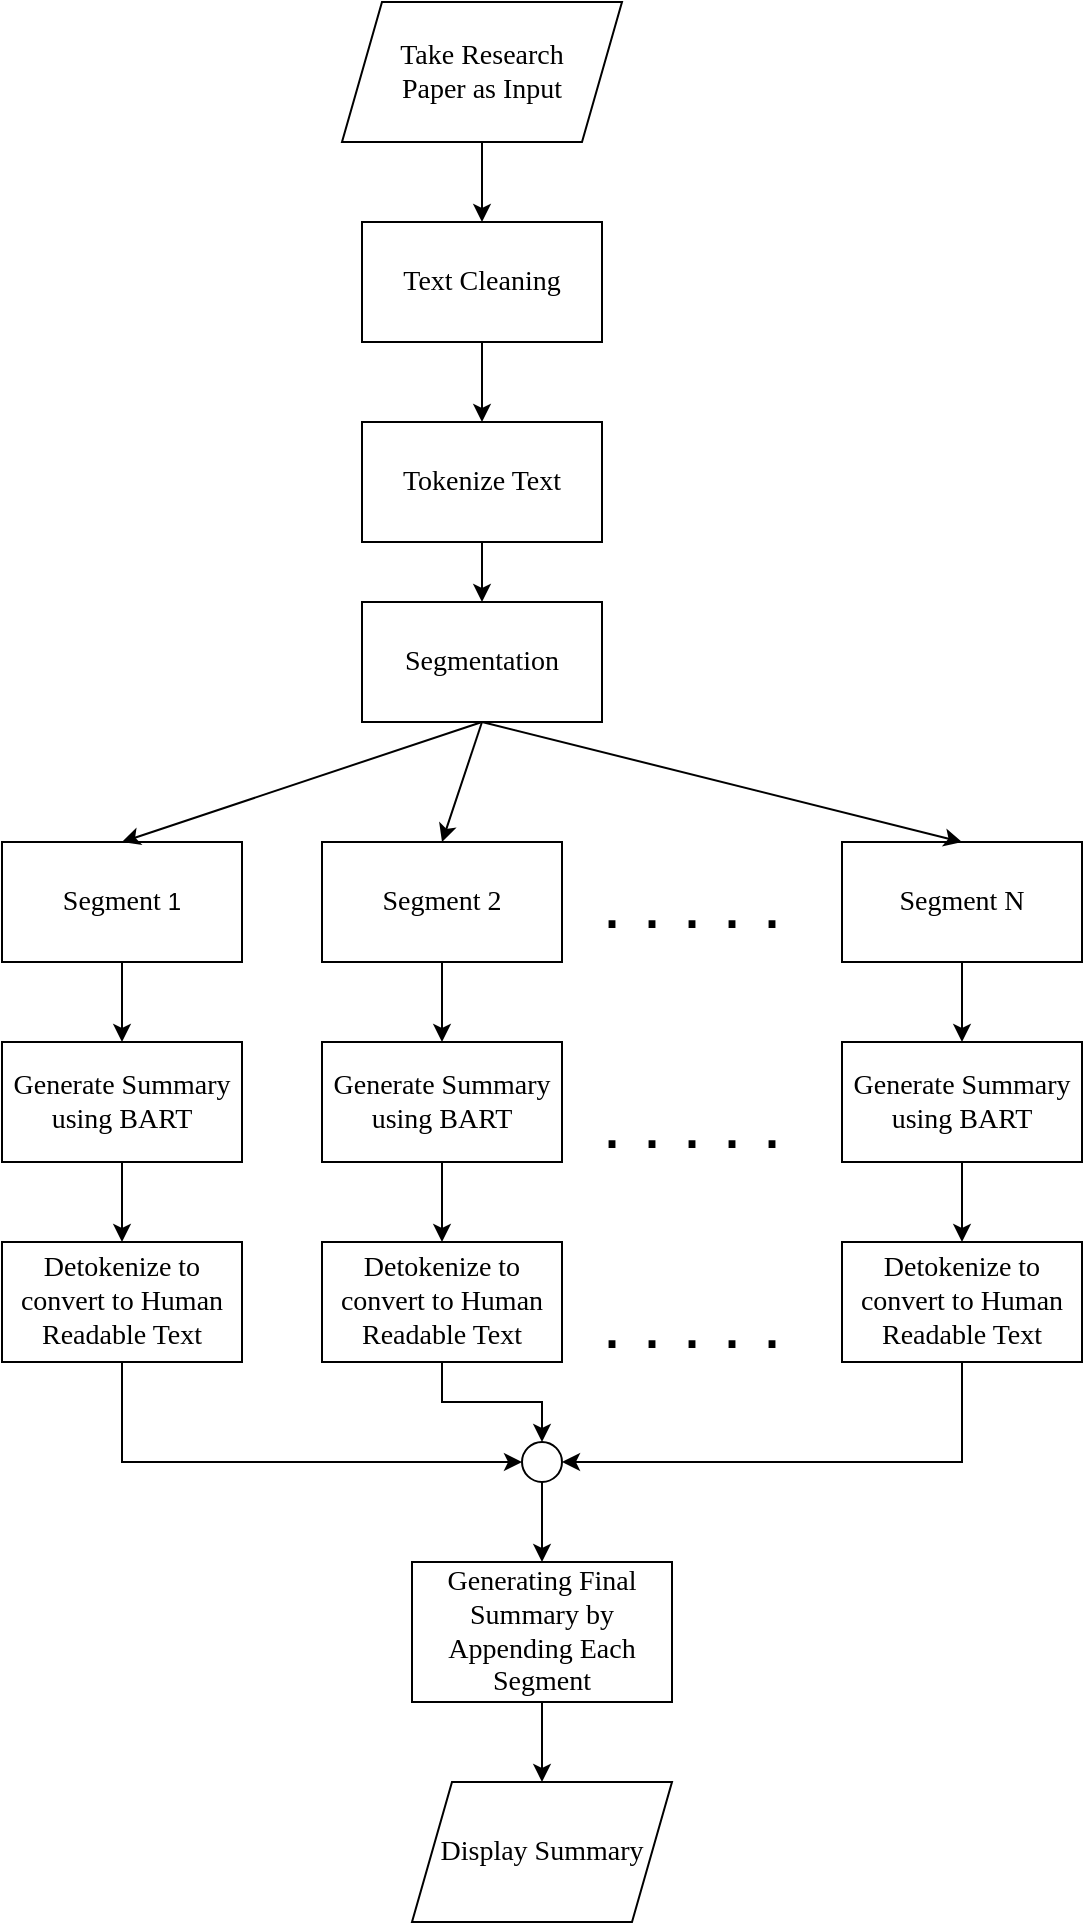 <mxfile version="23.1.5" type="device">
  <diagram name="Page-1" id="cLUbBgvlL3Wy6f__75aF">
    <mxGraphModel dx="1034" dy="557" grid="1" gridSize="10" guides="1" tooltips="1" connect="1" arrows="1" fold="1" page="1" pageScale="1" pageWidth="2336" pageHeight="1654" math="0" shadow="0">
      <root>
        <mxCell id="0" />
        <mxCell id="1" parent="0" />
        <mxCell id="SA7bWT71z3mbzE5flAku-2" value="&lt;font face=&quot;Times New Roman&quot;&gt;&lt;span style=&quot;font-size: 14px;&quot;&gt;Take Research&lt;br&gt;Paper as Input&lt;/span&gt;&lt;/font&gt;" style="shape=parallelogram;perimeter=parallelogramPerimeter;whiteSpace=wrap;html=1;fixedSize=1;" vertex="1" parent="1">
          <mxGeometry x="410" y="60" width="140" height="70" as="geometry" />
        </mxCell>
        <mxCell id="SA7bWT71z3mbzE5flAku-3" value="&lt;font face=&quot;Times New Roman&quot; style=&quot;font-size: 14px;&quot;&gt;Text Cleaning&lt;/font&gt;" style="rounded=0;whiteSpace=wrap;html=1;" vertex="1" parent="1">
          <mxGeometry x="420" y="170" width="120" height="60" as="geometry" />
        </mxCell>
        <mxCell id="SA7bWT71z3mbzE5flAku-4" value="&lt;font face=&quot;Times New Roman&quot; style=&quot;font-size: 14px;&quot;&gt;Tokenize Text&lt;/font&gt;" style="rounded=0;whiteSpace=wrap;html=1;" vertex="1" parent="1">
          <mxGeometry x="420" y="270" width="120" height="60" as="geometry" />
        </mxCell>
        <mxCell id="SA7bWT71z3mbzE5flAku-5" value="&lt;font style=&quot;font-size: 14px;&quot; face=&quot;Times New Roman&quot;&gt;Segmentation&lt;/font&gt;" style="rounded=0;whiteSpace=wrap;html=1;" vertex="1" parent="1">
          <mxGeometry x="420" y="360" width="120" height="60" as="geometry" />
        </mxCell>
        <mxCell id="SA7bWT71z3mbzE5flAku-6" value="&lt;font face=&quot;Times New Roman&quot; style=&quot;font-size: 14px;&quot;&gt;Segment &lt;/font&gt;1" style="rounded=0;whiteSpace=wrap;html=1;" vertex="1" parent="1">
          <mxGeometry x="240" y="480" width="120" height="60" as="geometry" />
        </mxCell>
        <mxCell id="SA7bWT71z3mbzE5flAku-7" value="&lt;font face=&quot;Times New Roman&quot; style=&quot;font-size: 14px;&quot;&gt;Segment 2&lt;br&gt;&lt;/font&gt;" style="rounded=0;whiteSpace=wrap;html=1;" vertex="1" parent="1">
          <mxGeometry x="400" y="480" width="120" height="60" as="geometry" />
        </mxCell>
        <mxCell id="SA7bWT71z3mbzE5flAku-8" value="&lt;font face=&quot;Times New Roman&quot; style=&quot;font-size: 14px;&quot;&gt;Segment N&lt;/font&gt;" style="rounded=0;whiteSpace=wrap;html=1;" vertex="1" parent="1">
          <mxGeometry x="660" y="480" width="120" height="60" as="geometry" />
        </mxCell>
        <mxCell id="SA7bWT71z3mbzE5flAku-9" value="&lt;font style=&quot;font-size: 14px;&quot; face=&quot;Times New Roman&quot;&gt;Generate Summary&lt;br&gt;using BART&lt;/font&gt;" style="rounded=0;whiteSpace=wrap;html=1;" vertex="1" parent="1">
          <mxGeometry x="240" y="580" width="120" height="60" as="geometry" />
        </mxCell>
        <mxCell id="SA7bWT71z3mbzE5flAku-10" value="&lt;font style=&quot;font-size: 14px;&quot; face=&quot;Times New Roman&quot;&gt;Generate Summary&lt;br&gt;using BART&lt;/font&gt;" style="rounded=0;whiteSpace=wrap;html=1;" vertex="1" parent="1">
          <mxGeometry x="400" y="580" width="120" height="60" as="geometry" />
        </mxCell>
        <mxCell id="SA7bWT71z3mbzE5flAku-11" value="&lt;font style=&quot;font-size: 14px;&quot; face=&quot;Times New Roman&quot;&gt;Generate Summary&lt;br&gt;using BART&lt;/font&gt;" style="rounded=0;whiteSpace=wrap;html=1;" vertex="1" parent="1">
          <mxGeometry x="660" y="580" width="120" height="60" as="geometry" />
        </mxCell>
        <mxCell id="SA7bWT71z3mbzE5flAku-12" value="&lt;font face=&quot;Times New Roman&quot; style=&quot;font-size: 14px;&quot;&gt;Detokenize to&lt;br&gt;convert to Human Readable Text&lt;/font&gt;" style="rounded=0;whiteSpace=wrap;html=1;" vertex="1" parent="1">
          <mxGeometry x="240" y="680" width="120" height="60" as="geometry" />
        </mxCell>
        <mxCell id="SA7bWT71z3mbzE5flAku-13" value="&lt;font face=&quot;Times New Roman&quot; style=&quot;font-size: 14px;&quot;&gt;Detokenize to&lt;br&gt;convert to Human Readable Text&lt;/font&gt;" style="rounded=0;whiteSpace=wrap;html=1;" vertex="1" parent="1">
          <mxGeometry x="400" y="680" width="120" height="60" as="geometry" />
        </mxCell>
        <mxCell id="SA7bWT71z3mbzE5flAku-14" value="&lt;font face=&quot;Times New Roman&quot; style=&quot;font-size: 14px;&quot;&gt;Detokenize to&lt;br&gt;convert to Human Readable Text&lt;/font&gt;" style="rounded=0;whiteSpace=wrap;html=1;" vertex="1" parent="1">
          <mxGeometry x="660" y="680" width="120" height="60" as="geometry" />
        </mxCell>
        <mxCell id="SA7bWT71z3mbzE5flAku-15" value="&lt;font style=&quot;font-size: 14px;&quot; face=&quot;Times New Roman&quot;&gt;Generating Final Summary by Appending Each Segment&lt;/font&gt;" style="rounded=0;whiteSpace=wrap;html=1;" vertex="1" parent="1">
          <mxGeometry x="445" y="840" width="130" height="70" as="geometry" />
        </mxCell>
        <mxCell id="SA7bWT71z3mbzE5flAku-16" value="&lt;font face=&quot;Times New Roman&quot; style=&quot;font-size: 14px;&quot;&gt;Display Summary&lt;/font&gt;" style="shape=parallelogram;perimeter=parallelogramPerimeter;whiteSpace=wrap;html=1;fixedSize=1;" vertex="1" parent="1">
          <mxGeometry x="445" y="950" width="130" height="70" as="geometry" />
        </mxCell>
        <mxCell id="SA7bWT71z3mbzE5flAku-17" value="" style="endArrow=classic;html=1;rounded=0;exitX=0.5;exitY=1;exitDx=0;exitDy=0;entryX=0.5;entryY=0;entryDx=0;entryDy=0;" edge="1" parent="1" source="SA7bWT71z3mbzE5flAku-2" target="SA7bWT71z3mbzE5flAku-3">
          <mxGeometry width="50" height="50" relative="1" as="geometry">
            <mxPoint x="500" y="230" as="sourcePoint" />
            <mxPoint x="490" y="170" as="targetPoint" />
          </mxGeometry>
        </mxCell>
        <mxCell id="SA7bWT71z3mbzE5flAku-18" value="" style="endArrow=classic;html=1;rounded=0;exitX=0.5;exitY=1;exitDx=0;exitDy=0;" edge="1" parent="1" source="SA7bWT71z3mbzE5flAku-3" target="SA7bWT71z3mbzE5flAku-4">
          <mxGeometry width="50" height="50" relative="1" as="geometry">
            <mxPoint x="500" y="230" as="sourcePoint" />
            <mxPoint x="550" y="180" as="targetPoint" />
          </mxGeometry>
        </mxCell>
        <mxCell id="SA7bWT71z3mbzE5flAku-19" value="" style="endArrow=classic;html=1;rounded=0;exitX=0.5;exitY=1;exitDx=0;exitDy=0;" edge="1" parent="1" source="SA7bWT71z3mbzE5flAku-4" target="SA7bWT71z3mbzE5flAku-5">
          <mxGeometry width="50" height="50" relative="1" as="geometry">
            <mxPoint x="500" y="430" as="sourcePoint" />
            <mxPoint x="550" y="380" as="targetPoint" />
          </mxGeometry>
        </mxCell>
        <mxCell id="SA7bWT71z3mbzE5flAku-20" value="" style="endArrow=classic;html=1;rounded=0;exitX=0.5;exitY=1;exitDx=0;exitDy=0;entryX=0.5;entryY=0;entryDx=0;entryDy=0;" edge="1" parent="1" source="SA7bWT71z3mbzE5flAku-5" target="SA7bWT71z3mbzE5flAku-6">
          <mxGeometry width="50" height="50" relative="1" as="geometry">
            <mxPoint x="500" y="530" as="sourcePoint" />
            <mxPoint x="550" y="480" as="targetPoint" />
          </mxGeometry>
        </mxCell>
        <mxCell id="SA7bWT71z3mbzE5flAku-21" value="" style="endArrow=classic;html=1;rounded=0;exitX=0.5;exitY=1;exitDx=0;exitDy=0;entryX=0.5;entryY=0;entryDx=0;entryDy=0;" edge="1" parent="1" source="SA7bWT71z3mbzE5flAku-5" target="SA7bWT71z3mbzE5flAku-7">
          <mxGeometry width="50" height="50" relative="1" as="geometry">
            <mxPoint x="500" y="530" as="sourcePoint" />
            <mxPoint x="550" y="480" as="targetPoint" />
          </mxGeometry>
        </mxCell>
        <mxCell id="SA7bWT71z3mbzE5flAku-22" value="" style="endArrow=classic;html=1;rounded=0;exitX=0.5;exitY=1;exitDx=0;exitDy=0;entryX=0.5;entryY=0;entryDx=0;entryDy=0;" edge="1" parent="1" source="SA7bWT71z3mbzE5flAku-5" target="SA7bWT71z3mbzE5flAku-8">
          <mxGeometry width="50" height="50" relative="1" as="geometry">
            <mxPoint x="500" y="530" as="sourcePoint" />
            <mxPoint x="550" y="480" as="targetPoint" />
          </mxGeometry>
        </mxCell>
        <mxCell id="SA7bWT71z3mbzE5flAku-23" value="" style="endArrow=classic;html=1;rounded=0;exitX=0.5;exitY=1;exitDx=0;exitDy=0;" edge="1" parent="1" source="SA7bWT71z3mbzE5flAku-6" target="SA7bWT71z3mbzE5flAku-9">
          <mxGeometry width="50" height="50" relative="1" as="geometry">
            <mxPoint x="500" y="730" as="sourcePoint" />
            <mxPoint x="550" y="680" as="targetPoint" />
          </mxGeometry>
        </mxCell>
        <mxCell id="SA7bWT71z3mbzE5flAku-24" value="" style="endArrow=classic;html=1;rounded=0;exitX=0.5;exitY=1;exitDx=0;exitDy=0;entryX=0.5;entryY=0;entryDx=0;entryDy=0;" edge="1" parent="1" source="SA7bWT71z3mbzE5flAku-7" target="SA7bWT71z3mbzE5flAku-10">
          <mxGeometry width="50" height="50" relative="1" as="geometry">
            <mxPoint x="500" y="730" as="sourcePoint" />
            <mxPoint x="550" y="680" as="targetPoint" />
          </mxGeometry>
        </mxCell>
        <mxCell id="SA7bWT71z3mbzE5flAku-25" value="" style="endArrow=classic;html=1;rounded=0;exitX=0.5;exitY=1;exitDx=0;exitDy=0;" edge="1" parent="1" source="SA7bWT71z3mbzE5flAku-9" target="SA7bWT71z3mbzE5flAku-12">
          <mxGeometry width="50" height="50" relative="1" as="geometry">
            <mxPoint x="500" y="730" as="sourcePoint" />
            <mxPoint x="550" y="680" as="targetPoint" />
          </mxGeometry>
        </mxCell>
        <mxCell id="SA7bWT71z3mbzE5flAku-26" value="" style="endArrow=classic;html=1;rounded=0;exitX=0.5;exitY=1;exitDx=0;exitDy=0;" edge="1" parent="1" source="SA7bWT71z3mbzE5flAku-10" target="SA7bWT71z3mbzE5flAku-13">
          <mxGeometry width="50" height="50" relative="1" as="geometry">
            <mxPoint x="500" y="730" as="sourcePoint" />
            <mxPoint x="550" y="680" as="targetPoint" />
          </mxGeometry>
        </mxCell>
        <mxCell id="SA7bWT71z3mbzE5flAku-27" value="" style="endArrow=classic;html=1;rounded=0;exitX=0.5;exitY=1;exitDx=0;exitDy=0;" edge="1" parent="1" source="SA7bWT71z3mbzE5flAku-8" target="SA7bWT71z3mbzE5flAku-11">
          <mxGeometry width="50" height="50" relative="1" as="geometry">
            <mxPoint x="500" y="730" as="sourcePoint" />
            <mxPoint x="550" y="680" as="targetPoint" />
          </mxGeometry>
        </mxCell>
        <mxCell id="SA7bWT71z3mbzE5flAku-28" value="" style="endArrow=classic;html=1;rounded=0;exitX=0.5;exitY=1;exitDx=0;exitDy=0;" edge="1" parent="1" source="SA7bWT71z3mbzE5flAku-11" target="SA7bWT71z3mbzE5flAku-14">
          <mxGeometry width="50" height="50" relative="1" as="geometry">
            <mxPoint x="500" y="730" as="sourcePoint" />
            <mxPoint x="550" y="680" as="targetPoint" />
          </mxGeometry>
        </mxCell>
        <mxCell id="SA7bWT71z3mbzE5flAku-29" value="" style="ellipse;whiteSpace=wrap;html=1;aspect=fixed;" vertex="1" parent="1">
          <mxGeometry x="500" y="780" width="20" height="20" as="geometry" />
        </mxCell>
        <mxCell id="SA7bWT71z3mbzE5flAku-30" value="" style="endArrow=classic;html=1;rounded=0;exitX=0.5;exitY=1;exitDx=0;exitDy=0;entryX=0;entryY=0.5;entryDx=0;entryDy=0;" edge="1" parent="1" source="SA7bWT71z3mbzE5flAku-12" target="SA7bWT71z3mbzE5flAku-29">
          <mxGeometry width="50" height="50" relative="1" as="geometry">
            <mxPoint x="500" y="830" as="sourcePoint" />
            <mxPoint x="550" y="780" as="targetPoint" />
            <Array as="points">
              <mxPoint x="300" y="790" />
            </Array>
          </mxGeometry>
        </mxCell>
        <mxCell id="SA7bWT71z3mbzE5flAku-31" value="" style="endArrow=classic;html=1;rounded=0;exitX=0.5;exitY=1;exitDx=0;exitDy=0;entryX=0.5;entryY=0;entryDx=0;entryDy=0;" edge="1" parent="1" source="SA7bWT71z3mbzE5flAku-13" target="SA7bWT71z3mbzE5flAku-29">
          <mxGeometry width="50" height="50" relative="1" as="geometry">
            <mxPoint x="500" y="830" as="sourcePoint" />
            <mxPoint x="550" y="780" as="targetPoint" />
            <Array as="points">
              <mxPoint x="460" y="760" />
              <mxPoint x="510" y="760" />
            </Array>
          </mxGeometry>
        </mxCell>
        <mxCell id="SA7bWT71z3mbzE5flAku-32" value="" style="endArrow=classic;html=1;rounded=0;exitX=0.5;exitY=1;exitDx=0;exitDy=0;entryX=1;entryY=0.5;entryDx=0;entryDy=0;" edge="1" parent="1" source="SA7bWT71z3mbzE5flAku-14" target="SA7bWT71z3mbzE5flAku-29">
          <mxGeometry width="50" height="50" relative="1" as="geometry">
            <mxPoint x="500" y="830" as="sourcePoint" />
            <mxPoint x="550" y="780" as="targetPoint" />
            <Array as="points">
              <mxPoint x="720" y="790" />
            </Array>
          </mxGeometry>
        </mxCell>
        <mxCell id="SA7bWT71z3mbzE5flAku-33" value="" style="endArrow=classic;html=1;rounded=0;exitX=0.5;exitY=1;exitDx=0;exitDy=0;entryX=0.5;entryY=0;entryDx=0;entryDy=0;" edge="1" parent="1" source="SA7bWT71z3mbzE5flAku-29" target="SA7bWT71z3mbzE5flAku-15">
          <mxGeometry width="50" height="50" relative="1" as="geometry">
            <mxPoint x="500" y="830" as="sourcePoint" />
            <mxPoint x="550" y="780" as="targetPoint" />
          </mxGeometry>
        </mxCell>
        <mxCell id="SA7bWT71z3mbzE5flAku-34" value="" style="endArrow=classic;html=1;rounded=0;exitX=0.5;exitY=1;exitDx=0;exitDy=0;entryX=0.5;entryY=0;entryDx=0;entryDy=0;" edge="1" parent="1" source="SA7bWT71z3mbzE5flAku-15" target="SA7bWT71z3mbzE5flAku-16">
          <mxGeometry width="50" height="50" relative="1" as="geometry">
            <mxPoint x="500" y="830" as="sourcePoint" />
            <mxPoint x="550" y="780" as="targetPoint" />
          </mxGeometry>
        </mxCell>
        <mxCell id="SA7bWT71z3mbzE5flAku-35" value="&lt;font style=&quot;font-size: 36px;&quot;&gt;. . . . .&amp;nbsp;&lt;/font&gt;" style="text;html=1;align=center;verticalAlign=middle;whiteSpace=wrap;rounded=0;" vertex="1" parent="1">
          <mxGeometry x="520" y="490" width="140" height="40" as="geometry" />
        </mxCell>
        <mxCell id="SA7bWT71z3mbzE5flAku-36" value="&lt;font style=&quot;font-size: 36px;&quot;&gt;. . . . .&amp;nbsp;&lt;/font&gt;" style="text;html=1;align=center;verticalAlign=middle;whiteSpace=wrap;rounded=0;" vertex="1" parent="1">
          <mxGeometry x="520" y="600" width="140" height="40" as="geometry" />
        </mxCell>
        <mxCell id="SA7bWT71z3mbzE5flAku-37" value="&lt;font style=&quot;font-size: 36px;&quot;&gt;. . . . .&amp;nbsp;&lt;/font&gt;" style="text;html=1;align=center;verticalAlign=middle;whiteSpace=wrap;rounded=0;" vertex="1" parent="1">
          <mxGeometry x="520" y="700" width="140" height="40" as="geometry" />
        </mxCell>
      </root>
    </mxGraphModel>
  </diagram>
</mxfile>
